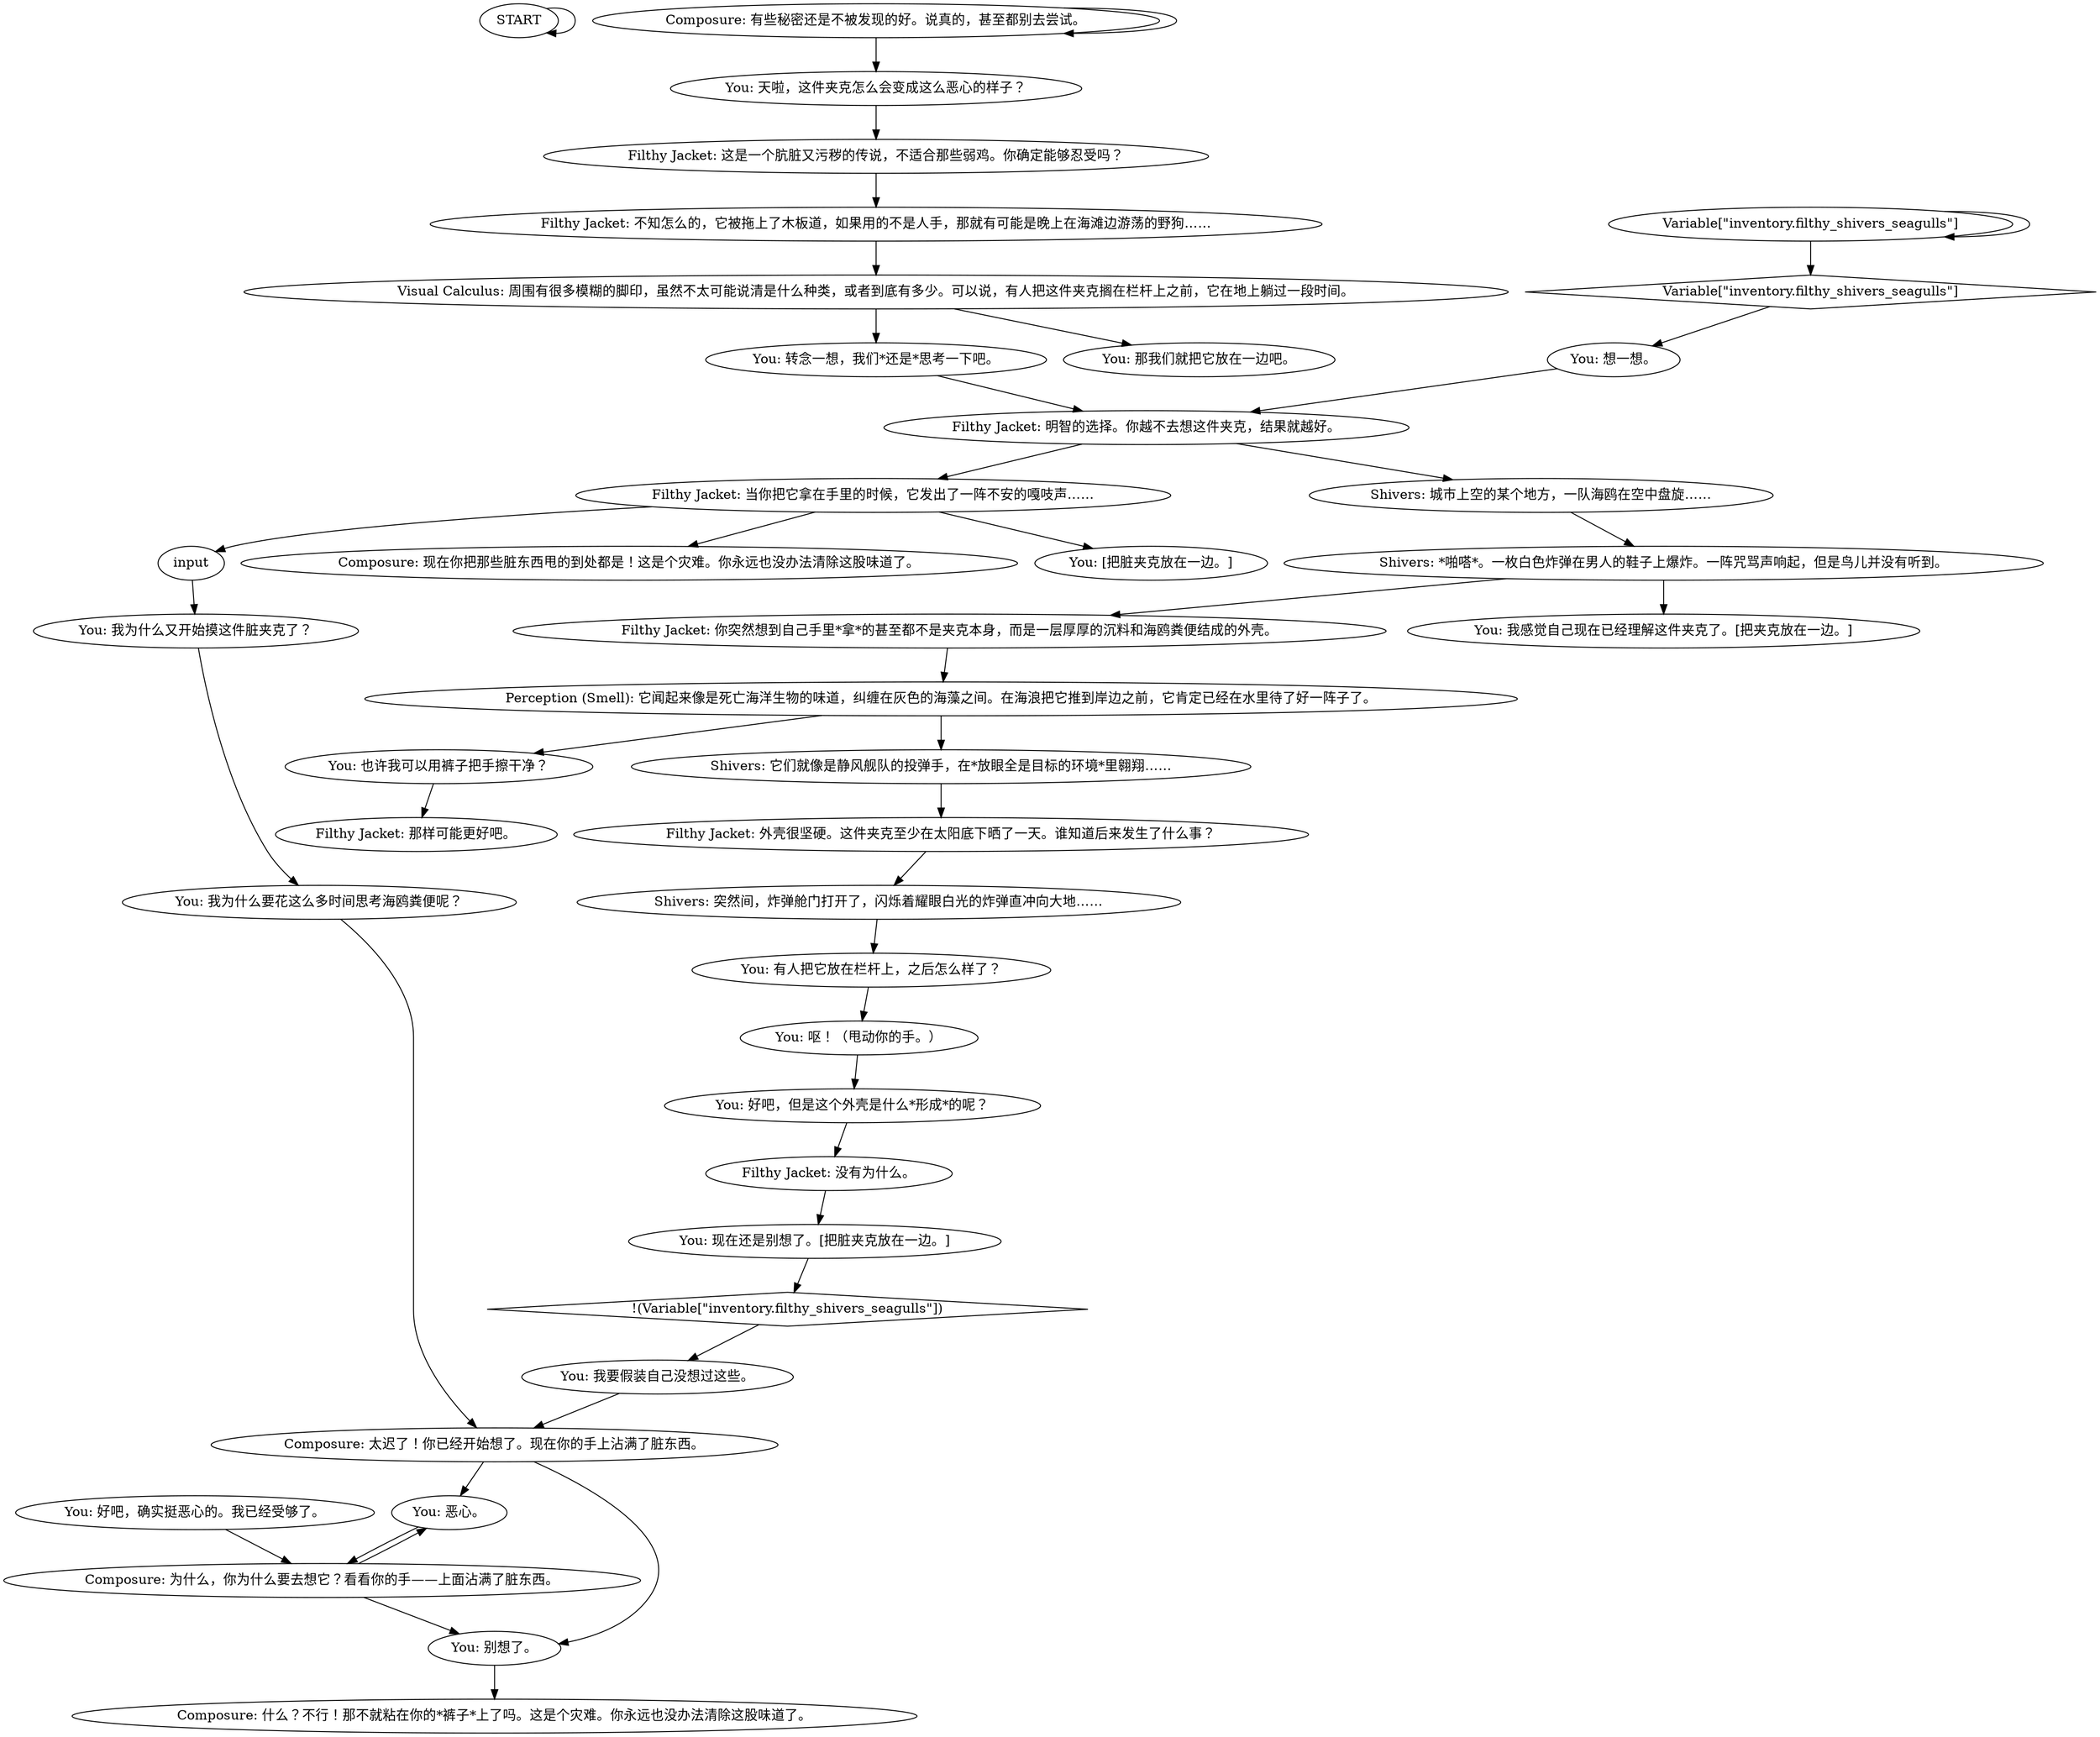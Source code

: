 # INVENTORY / FILTHY JACKET
# an inventory interaction so you can't sell the filthy garbage because clothing items cannot be sold, oiii.
# ==================================================
digraph G {
	  0 [label="START"];
	  1 [label="input"];
	  2 [label="You: 我为什么又开始摸这件脏夹克了？"];
	  3 [label="Filthy Jacket: 当你把它拿在手里的时候，它发出了一阵不安的嘎吱声……"];
	  4 [label="You: 转念一想，我们*还是*思考一下吧。"];
	  5 [label="You: 有人把它放在栏杆上，之后怎么样了？"];
	  6 [label="Shivers: *啪嗒*。一枚白色炸弹在男人的鞋子上爆炸。一阵咒骂声响起，但是鸟儿并没有听到。"];
	  7 [label="Variable[\"inventory.filthy_shivers_seagulls\"]"];
	  8 [label="Variable[\"inventory.filthy_shivers_seagulls\"]", shape=diamond];
	  9 [label="!(Variable[\"inventory.filthy_shivers_seagulls\"])", shape=diamond];
	  10 [label="Filthy Jacket: 那样可能更好吧。"];
	  11 [label="Composure: 什么？不行！那不就粘在你的*裤子*上了吗。这是个灾难。你永远也没办法清除这股味道了。"];
	  12 [label="Filthy Jacket: 明智的选择。你越不去想这件夹克，结果就越好。"];
	  13 [label="Filthy Jacket: 你突然想到自己手里*拿*的甚至都不是夹克本身，而是一层厚厚的沉料和海鸥粪便结成的外壳。"];
	  14 [label="You: 我感觉自己现在已经理解这件夹克了。[把夹克放在一边。]"];
	  15 [label="You: 我为什么要花这么多时间思考海鸥粪便呢？"];
	  16 [label="Filthy Jacket: 没有为什么。"];
	  17 [label="Filthy Jacket: 不知怎么的，它被拖上了木板道，如果用的不是人手，那就有可能是晚上在海滩边游荡的野狗……"];
	  18 [label="Composure: 有些秘密还是不被发现的好。说真的，甚至都别去尝试。"];
	  19 [label="You: 别想了。"];
	  20 [label="You: 也许我可以用裤子把手擦干净？"];
	  21 [label="You: 好吧，但是这个外壳是什么*形成*的呢？"];
	  22 [label="Composure: 现在你把那些脏东西甩的到处都是！这是个灾难。你永远也没办法清除这股味道了。"];
	  23 [label="You: 天啦，这件夹克怎么会变成这么恶心的样子？"];
	  24 [label="You: 想一想。"];
	  25 [label="Shivers: 它们就像是静风舰队的投弹手，在*放眼全是目标的环境*里翱翔……"];
	  26 [label="You: 恶心。"];
	  27 [label="You: 呕！（甩动你的手。）"];
	  28 [label="Filthy Jacket: 外壳很坚硬。这件夹克至少在太阳底下晒了一天。谁知道后来发生了什么事？"];
	  29 [label="Shivers: 突然间，炸弹舱门打开了，闪烁着耀眼白光的炸弹直冲向大地……"];
	  30 [label="Shivers: 城市上空的某个地方，一队海鸥在空中盘旋……"];
	  31 [label="You: [把脏夹克放在一边。]"];
	  32 [label="You: 现在还是别想了。[把脏夹克放在一边。]"];
	  33 [label="You: 那我们就把它放在一边吧。"];
	  34 [label="You: 好吧，确实挺恶心的。我已经受够了。"];
	  35 [label="You: 我要假装自己没想过这些。"];
	  36 [label="Composure: 太迟了！你已经开始想了。现在你的手上沾满了脏东西。"];
	  37 [label="Filthy Jacket: 这是一个肮脏又污秽的传说，不适合那些弱鸡。你确定能够忍受吗？"];
	  38 [label="Perception (Smell): 它闻起来像是死亡海洋生物的味道，纠缠在灰色的海藻之间。在海浪把它推到岸边之前，它肯定已经在水里待了好一阵子了。"];
	  39 [label="Visual Calculus: 周围有很多模糊的脚印，虽然不太可能说清是什么种类，或者到底有多少。可以说，有人把这件夹克搁在栏杆上之前，它在地上躺过一段时间。"];
	  40 [label="Composure: 为什么，你为什么要去想它？看看你的手——上面沾满了脏东西。"];
	  0 -> 0
	  1 -> 2
	  2 -> 15
	  3 -> 1
	  3 -> 22
	  3 -> 31
	  4 -> 12
	  5 -> 27
	  6 -> 13
	  6 -> 14
	  7 -> 8
	  7 -> 7
	  8 -> 24
	  9 -> 35
	  12 -> 3
	  12 -> 30
	  13 -> 38
	  15 -> 36
	  16 -> 32
	  17 -> 39
	  18 -> 18
	  18 -> 23
	  19 -> 11
	  20 -> 10
	  21 -> 16
	  23 -> 37
	  24 -> 12
	  25 -> 28
	  26 -> 40
	  27 -> 21
	  28 -> 29
	  29 -> 5
	  30 -> 6
	  32 -> 9
	  34 -> 40
	  35 -> 36
	  36 -> 26
	  36 -> 19
	  37 -> 17
	  38 -> 25
	  38 -> 20
	  39 -> 33
	  39 -> 4
	  40 -> 26
	  40 -> 19
}

